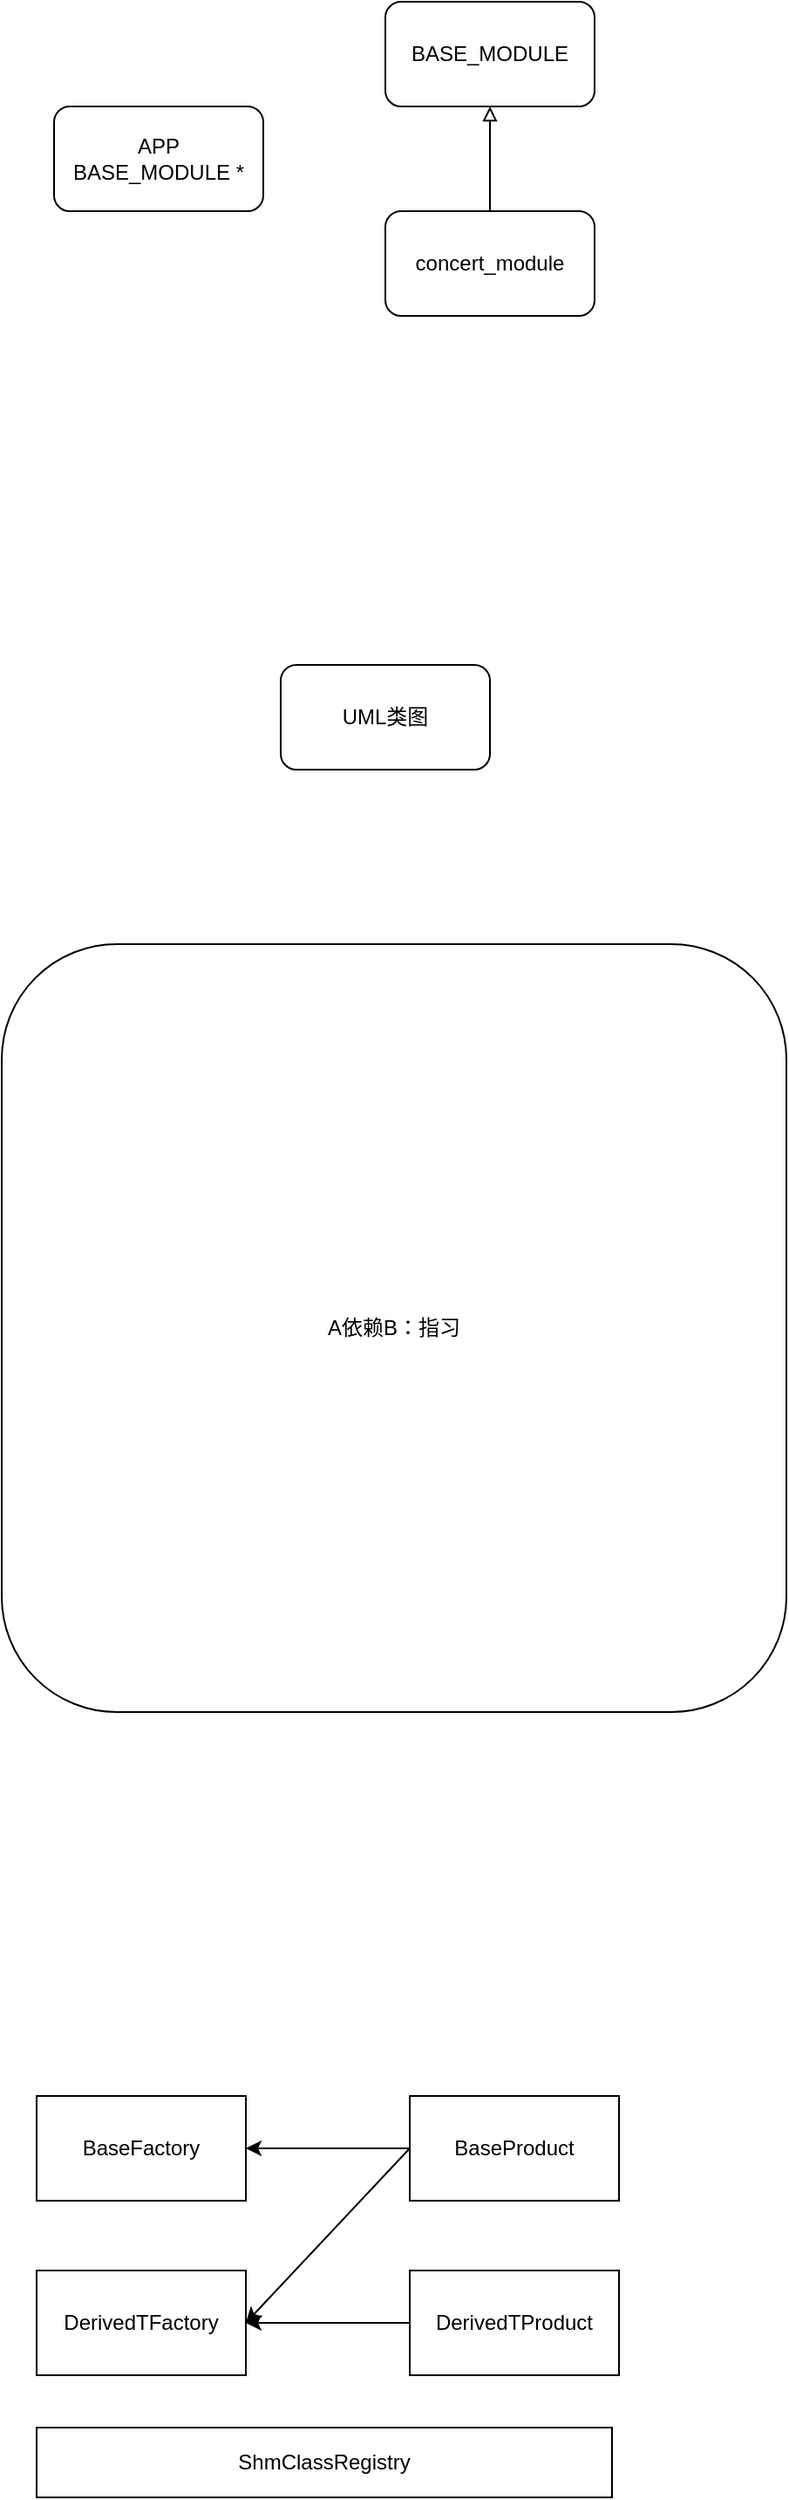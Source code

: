 <mxfile version="27.2.0">
  <diagram name="第 1 页" id="_6kzVFMznL3E8IyjCOcU">
    <mxGraphModel dx="1699" dy="1889" grid="1" gridSize="10" guides="1" tooltips="1" connect="1" arrows="1" fold="1" page="1" pageScale="1" pageWidth="827" pageHeight="1169" math="0" shadow="0">
      <root>
        <mxCell id="0" />
        <mxCell id="1" parent="0" />
        <mxCell id="7lHmb0yyo1p0makkQXd7-1" value="UML类图" style="rounded=1;whiteSpace=wrap;html=1;" parent="1" vertex="1">
          <mxGeometry x="310" y="480" width="120" height="60" as="geometry" />
        </mxCell>
        <mxCell id="7lHmb0yyo1p0makkQXd7-2" value="A依赖B：指习" style="rounded=1;whiteSpace=wrap;html=1;" parent="1" vertex="1">
          <mxGeometry x="150" y="640" width="450" height="440" as="geometry" />
        </mxCell>
        <mxCell id="DI9j9ORarWR7xhhwM4pQ-1" value="APP&lt;div&gt;BASE_MODULE *&lt;/div&gt;" style="rounded=1;whiteSpace=wrap;html=1;" parent="1" vertex="1">
          <mxGeometry x="180" y="160" width="120" height="60" as="geometry" />
        </mxCell>
        <mxCell id="DI9j9ORarWR7xhhwM4pQ-2" value="BASE_MODULE" style="rounded=1;whiteSpace=wrap;html=1;" parent="1" vertex="1">
          <mxGeometry x="370" y="100" width="120" height="60" as="geometry" />
        </mxCell>
        <mxCell id="DI9j9ORarWR7xhhwM4pQ-3" value="concert_module" style="rounded=1;whiteSpace=wrap;html=1;" parent="1" vertex="1">
          <mxGeometry x="370" y="220" width="120" height="60" as="geometry" />
        </mxCell>
        <mxCell id="DI9j9ORarWR7xhhwM4pQ-4" value="" style="endArrow=block;html=1;rounded=0;entryX=0.5;entryY=1;entryDx=0;entryDy=0;exitX=0.5;exitY=0;exitDx=0;exitDy=0;endFill=0;" parent="1" source="DI9j9ORarWR7xhhwM4pQ-3" target="DI9j9ORarWR7xhhwM4pQ-2" edge="1">
          <mxGeometry width="50" height="50" relative="1" as="geometry">
            <mxPoint x="340" y="230" as="sourcePoint" />
            <mxPoint x="390" y="180" as="targetPoint" />
          </mxGeometry>
        </mxCell>
        <mxCell id="9cJMnUsZI7oObolmVBg_-1" value="BaseFactory" style="rounded=0;whiteSpace=wrap;html=1;" vertex="1" parent="1">
          <mxGeometry x="170" y="1300" width="120" height="60" as="geometry" />
        </mxCell>
        <mxCell id="9cJMnUsZI7oObolmVBg_-2" value="DerivedTFactory" style="rounded=0;whiteSpace=wrap;html=1;" vertex="1" parent="1">
          <mxGeometry x="170" y="1400" width="120" height="60" as="geometry" />
        </mxCell>
        <mxCell id="9cJMnUsZI7oObolmVBg_-3" value="DerivedTProduct" style="rounded=0;whiteSpace=wrap;html=1;" vertex="1" parent="1">
          <mxGeometry x="384" y="1400" width="120" height="60" as="geometry" />
        </mxCell>
        <mxCell id="9cJMnUsZI7oObolmVBg_-4" value="BaseProduct" style="rounded=0;whiteSpace=wrap;html=1;" vertex="1" parent="1">
          <mxGeometry x="384" y="1300" width="120" height="60" as="geometry" />
        </mxCell>
        <mxCell id="9cJMnUsZI7oObolmVBg_-5" value="ShmClassRegistry" style="rounded=0;whiteSpace=wrap;html=1;" vertex="1" parent="1">
          <mxGeometry x="170" y="1490" width="330" height="40" as="geometry" />
        </mxCell>
        <mxCell id="9cJMnUsZI7oObolmVBg_-6" value="" style="endArrow=classic;html=1;rounded=0;entryX=1;entryY=0.5;entryDx=0;entryDy=0;exitX=0;exitY=0.5;exitDx=0;exitDy=0;" edge="1" parent="1" source="9cJMnUsZI7oObolmVBg_-4" target="9cJMnUsZI7oObolmVBg_-1">
          <mxGeometry width="50" height="50" relative="1" as="geometry">
            <mxPoint x="310" y="1400" as="sourcePoint" />
            <mxPoint x="360" y="1350" as="targetPoint" />
          </mxGeometry>
        </mxCell>
        <mxCell id="9cJMnUsZI7oObolmVBg_-7" value="" style="endArrow=classic;html=1;rounded=0;entryX=1;entryY=0.5;entryDx=0;entryDy=0;exitX=0;exitY=0.5;exitDx=0;exitDy=0;" edge="1" parent="1" source="9cJMnUsZI7oObolmVBg_-4" target="9cJMnUsZI7oObolmVBg_-2">
          <mxGeometry width="50" height="50" relative="1" as="geometry">
            <mxPoint x="310" y="1460" as="sourcePoint" />
            <mxPoint x="360" y="1410" as="targetPoint" />
          </mxGeometry>
        </mxCell>
        <mxCell id="9cJMnUsZI7oObolmVBg_-8" value="" style="endArrow=classic;html=1;rounded=0;" edge="1" parent="1" source="9cJMnUsZI7oObolmVBg_-3">
          <mxGeometry width="50" height="50" relative="1" as="geometry">
            <mxPoint x="300" y="1490" as="sourcePoint" />
            <mxPoint x="290" y="1430" as="targetPoint" />
          </mxGeometry>
        </mxCell>
      </root>
    </mxGraphModel>
  </diagram>
</mxfile>
